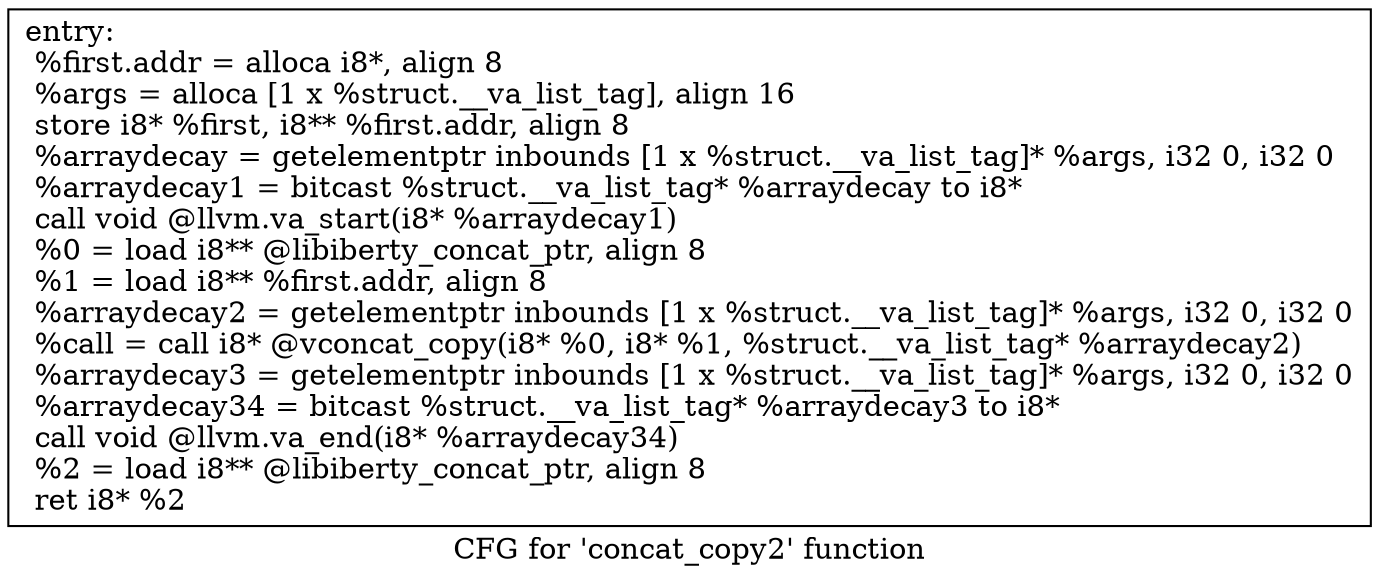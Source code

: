 digraph "CFG for 'concat_copy2' function" {
	label="CFG for 'concat_copy2' function";

	Node0x20b92d0 [shape=record,label="{entry:\l  %first.addr = alloca i8*, align 8\l  %args = alloca [1 x %struct.__va_list_tag], align 16\l  store i8* %first, i8** %first.addr, align 8\l  %arraydecay = getelementptr inbounds [1 x %struct.__va_list_tag]* %args, i32 0, i32 0\l  %arraydecay1 = bitcast %struct.__va_list_tag* %arraydecay to i8*\l  call void @llvm.va_start(i8* %arraydecay1)\l  %0 = load i8** @libiberty_concat_ptr, align 8\l  %1 = load i8** %first.addr, align 8\l  %arraydecay2 = getelementptr inbounds [1 x %struct.__va_list_tag]* %args, i32 0, i32 0\l  %call = call i8* @vconcat_copy(i8* %0, i8* %1, %struct.__va_list_tag* %arraydecay2)\l  %arraydecay3 = getelementptr inbounds [1 x %struct.__va_list_tag]* %args, i32 0, i32 0\l  %arraydecay34 = bitcast %struct.__va_list_tag* %arraydecay3 to i8*\l  call void @llvm.va_end(i8* %arraydecay34)\l  %2 = load i8** @libiberty_concat_ptr, align 8\l  ret i8* %2\l}"];
}
